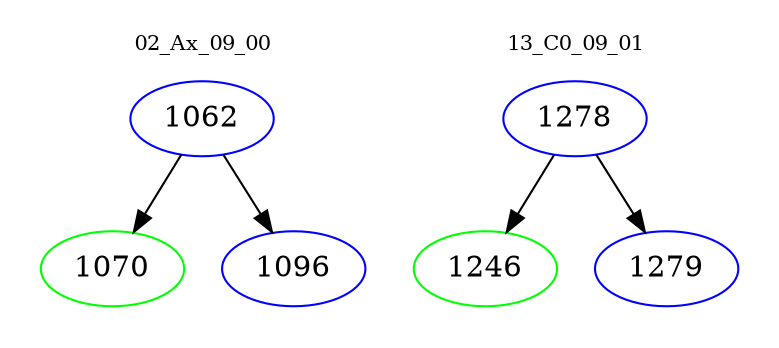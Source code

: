 digraph{
subgraph cluster_0 {
color = white
label = "02_Ax_09_00";
fontsize=10;
T0_1062 [label="1062", color="blue"]
T0_1062 -> T0_1070 [color="black"]
T0_1070 [label="1070", color="green"]
T0_1062 -> T0_1096 [color="black"]
T0_1096 [label="1096", color="blue"]
}
subgraph cluster_1 {
color = white
label = "13_C0_09_01";
fontsize=10;
T1_1278 [label="1278", color="blue"]
T1_1278 -> T1_1246 [color="black"]
T1_1246 [label="1246", color="green"]
T1_1278 -> T1_1279 [color="black"]
T1_1279 [label="1279", color="blue"]
}
}
